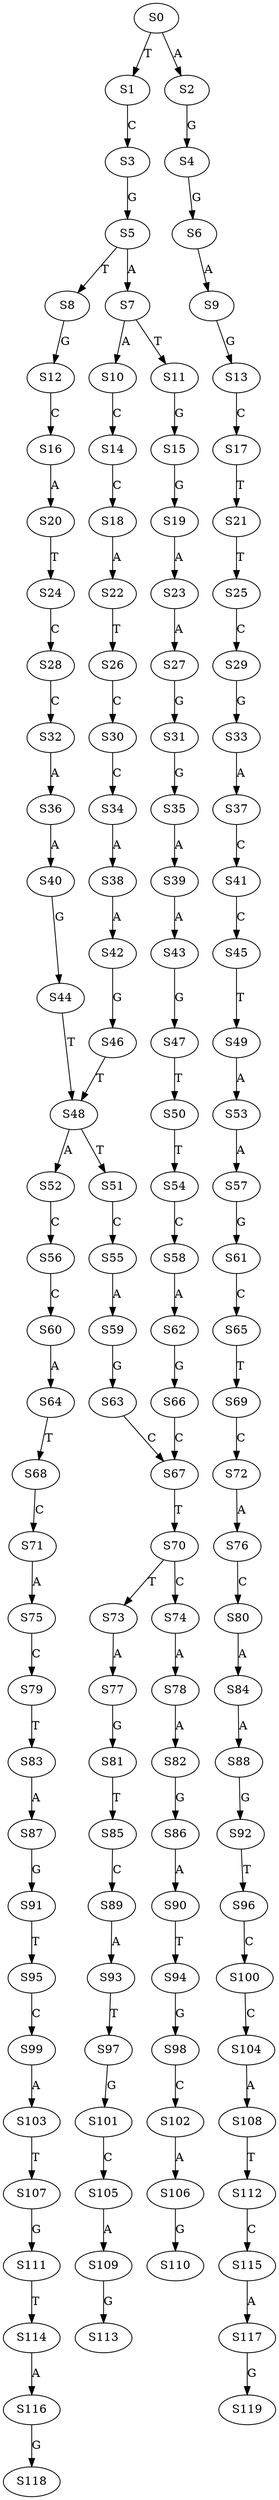 strict digraph  {
	S0 -> S1 [ label = T ];
	S0 -> S2 [ label = A ];
	S1 -> S3 [ label = C ];
	S2 -> S4 [ label = G ];
	S3 -> S5 [ label = G ];
	S4 -> S6 [ label = G ];
	S5 -> S7 [ label = A ];
	S5 -> S8 [ label = T ];
	S6 -> S9 [ label = A ];
	S7 -> S10 [ label = A ];
	S7 -> S11 [ label = T ];
	S8 -> S12 [ label = G ];
	S9 -> S13 [ label = G ];
	S10 -> S14 [ label = C ];
	S11 -> S15 [ label = G ];
	S12 -> S16 [ label = C ];
	S13 -> S17 [ label = C ];
	S14 -> S18 [ label = C ];
	S15 -> S19 [ label = G ];
	S16 -> S20 [ label = A ];
	S17 -> S21 [ label = T ];
	S18 -> S22 [ label = A ];
	S19 -> S23 [ label = A ];
	S20 -> S24 [ label = T ];
	S21 -> S25 [ label = T ];
	S22 -> S26 [ label = T ];
	S23 -> S27 [ label = A ];
	S24 -> S28 [ label = C ];
	S25 -> S29 [ label = C ];
	S26 -> S30 [ label = C ];
	S27 -> S31 [ label = G ];
	S28 -> S32 [ label = C ];
	S29 -> S33 [ label = G ];
	S30 -> S34 [ label = C ];
	S31 -> S35 [ label = G ];
	S32 -> S36 [ label = A ];
	S33 -> S37 [ label = A ];
	S34 -> S38 [ label = A ];
	S35 -> S39 [ label = A ];
	S36 -> S40 [ label = A ];
	S37 -> S41 [ label = C ];
	S38 -> S42 [ label = A ];
	S39 -> S43 [ label = A ];
	S40 -> S44 [ label = G ];
	S41 -> S45 [ label = C ];
	S42 -> S46 [ label = G ];
	S43 -> S47 [ label = G ];
	S44 -> S48 [ label = T ];
	S45 -> S49 [ label = T ];
	S46 -> S48 [ label = T ];
	S47 -> S50 [ label = T ];
	S48 -> S51 [ label = T ];
	S48 -> S52 [ label = A ];
	S49 -> S53 [ label = A ];
	S50 -> S54 [ label = T ];
	S51 -> S55 [ label = C ];
	S52 -> S56 [ label = C ];
	S53 -> S57 [ label = A ];
	S54 -> S58 [ label = C ];
	S55 -> S59 [ label = A ];
	S56 -> S60 [ label = C ];
	S57 -> S61 [ label = G ];
	S58 -> S62 [ label = A ];
	S59 -> S63 [ label = G ];
	S60 -> S64 [ label = A ];
	S61 -> S65 [ label = C ];
	S62 -> S66 [ label = G ];
	S63 -> S67 [ label = C ];
	S64 -> S68 [ label = T ];
	S65 -> S69 [ label = T ];
	S66 -> S67 [ label = C ];
	S67 -> S70 [ label = T ];
	S68 -> S71 [ label = C ];
	S69 -> S72 [ label = C ];
	S70 -> S73 [ label = T ];
	S70 -> S74 [ label = C ];
	S71 -> S75 [ label = A ];
	S72 -> S76 [ label = A ];
	S73 -> S77 [ label = A ];
	S74 -> S78 [ label = A ];
	S75 -> S79 [ label = C ];
	S76 -> S80 [ label = C ];
	S77 -> S81 [ label = G ];
	S78 -> S82 [ label = A ];
	S79 -> S83 [ label = T ];
	S80 -> S84 [ label = A ];
	S81 -> S85 [ label = T ];
	S82 -> S86 [ label = G ];
	S83 -> S87 [ label = A ];
	S84 -> S88 [ label = A ];
	S85 -> S89 [ label = C ];
	S86 -> S90 [ label = A ];
	S87 -> S91 [ label = G ];
	S88 -> S92 [ label = G ];
	S89 -> S93 [ label = A ];
	S90 -> S94 [ label = T ];
	S91 -> S95 [ label = T ];
	S92 -> S96 [ label = T ];
	S93 -> S97 [ label = T ];
	S94 -> S98 [ label = G ];
	S95 -> S99 [ label = C ];
	S96 -> S100 [ label = C ];
	S97 -> S101 [ label = G ];
	S98 -> S102 [ label = C ];
	S99 -> S103 [ label = A ];
	S100 -> S104 [ label = C ];
	S101 -> S105 [ label = C ];
	S102 -> S106 [ label = A ];
	S103 -> S107 [ label = T ];
	S104 -> S108 [ label = A ];
	S105 -> S109 [ label = A ];
	S106 -> S110 [ label = G ];
	S107 -> S111 [ label = G ];
	S108 -> S112 [ label = T ];
	S109 -> S113 [ label = G ];
	S111 -> S114 [ label = T ];
	S112 -> S115 [ label = C ];
	S114 -> S116 [ label = A ];
	S115 -> S117 [ label = A ];
	S116 -> S118 [ label = G ];
	S117 -> S119 [ label = G ];
}

